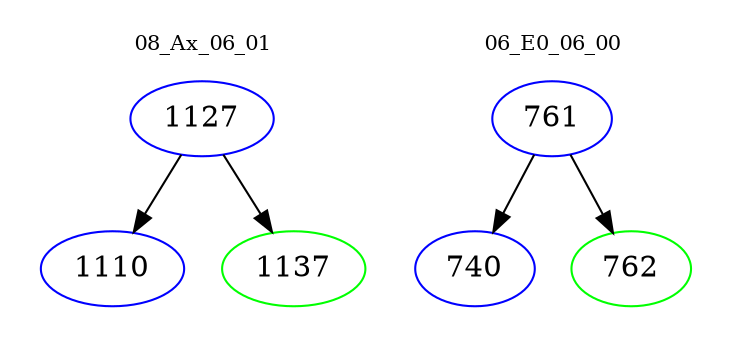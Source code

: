 digraph{
subgraph cluster_0 {
color = white
label = "08_Ax_06_01";
fontsize=10;
T0_1127 [label="1127", color="blue"]
T0_1127 -> T0_1110 [color="black"]
T0_1110 [label="1110", color="blue"]
T0_1127 -> T0_1137 [color="black"]
T0_1137 [label="1137", color="green"]
}
subgraph cluster_1 {
color = white
label = "06_E0_06_00";
fontsize=10;
T1_761 [label="761", color="blue"]
T1_761 -> T1_740 [color="black"]
T1_740 [label="740", color="blue"]
T1_761 -> T1_762 [color="black"]
T1_762 [label="762", color="green"]
}
}
